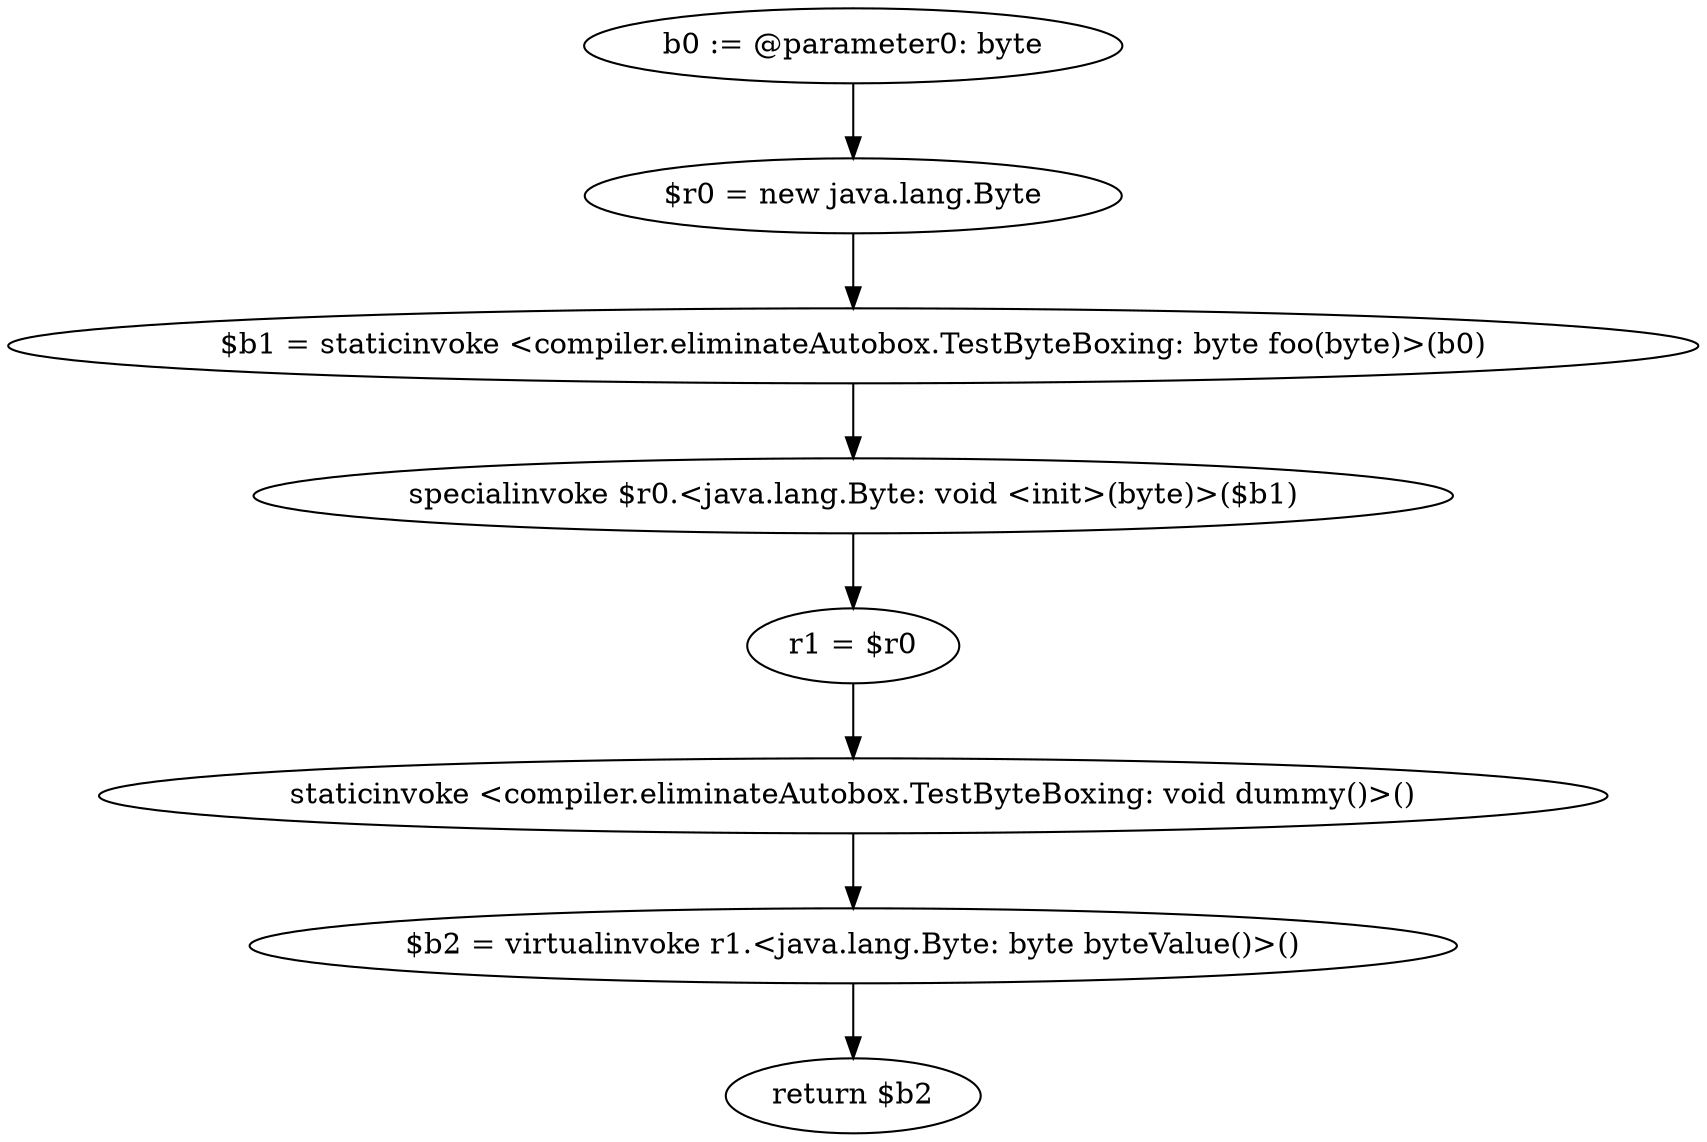 digraph "unitGraph" {
    "b0 := @parameter0: byte"
    "$r0 = new java.lang.Byte"
    "$b1 = staticinvoke <compiler.eliminateAutobox.TestByteBoxing: byte foo(byte)>(b0)"
    "specialinvoke $r0.<java.lang.Byte: void <init>(byte)>($b1)"
    "r1 = $r0"
    "staticinvoke <compiler.eliminateAutobox.TestByteBoxing: void dummy()>()"
    "$b2 = virtualinvoke r1.<java.lang.Byte: byte byteValue()>()"
    "return $b2"
    "b0 := @parameter0: byte"->"$r0 = new java.lang.Byte";
    "$r0 = new java.lang.Byte"->"$b1 = staticinvoke <compiler.eliminateAutobox.TestByteBoxing: byte foo(byte)>(b0)";
    "$b1 = staticinvoke <compiler.eliminateAutobox.TestByteBoxing: byte foo(byte)>(b0)"->"specialinvoke $r0.<java.lang.Byte: void <init>(byte)>($b1)";
    "specialinvoke $r0.<java.lang.Byte: void <init>(byte)>($b1)"->"r1 = $r0";
    "r1 = $r0"->"staticinvoke <compiler.eliminateAutobox.TestByteBoxing: void dummy()>()";
    "staticinvoke <compiler.eliminateAutobox.TestByteBoxing: void dummy()>()"->"$b2 = virtualinvoke r1.<java.lang.Byte: byte byteValue()>()";
    "$b2 = virtualinvoke r1.<java.lang.Byte: byte byteValue()>()"->"return $b2";
}
